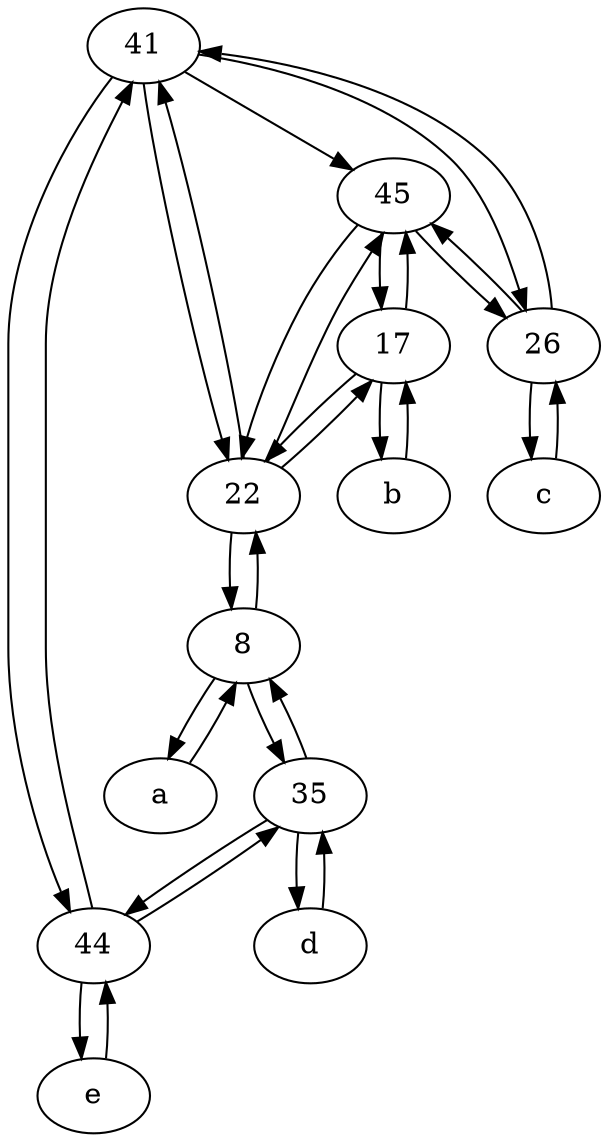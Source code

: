 digraph  {
	41;
	e [pos="30,50!"];
	35;
	17;
	a [pos="40,10!"];
	c [pos="20,10!"];
	45;
	44;
	26;
	b [pos="50,20!"];
	8;
	22;
	d [pos="20,30!"];
	41 -> 22;
	8 -> 22;
	44 -> e;
	44 -> 35;
	17 -> 22;
	d -> 35;
	35 -> 44;
	22 -> 41;
	26 -> 41;
	8 -> 35;
	41 -> 26;
	17 -> 45;
	17 -> b;
	26 -> 45;
	41 -> 45;
	26 -> c;
	45 -> 26;
	44 -> 41;
	35 -> 8;
	22 -> 45;
	41 -> 44;
	45 -> 22;
	22 -> 17;
	8 -> a;
	c -> 26;
	22 -> 8;
	b -> 17;
	45 -> 17;
	35 -> d;
	a -> 8;
	e -> 44;

	}
